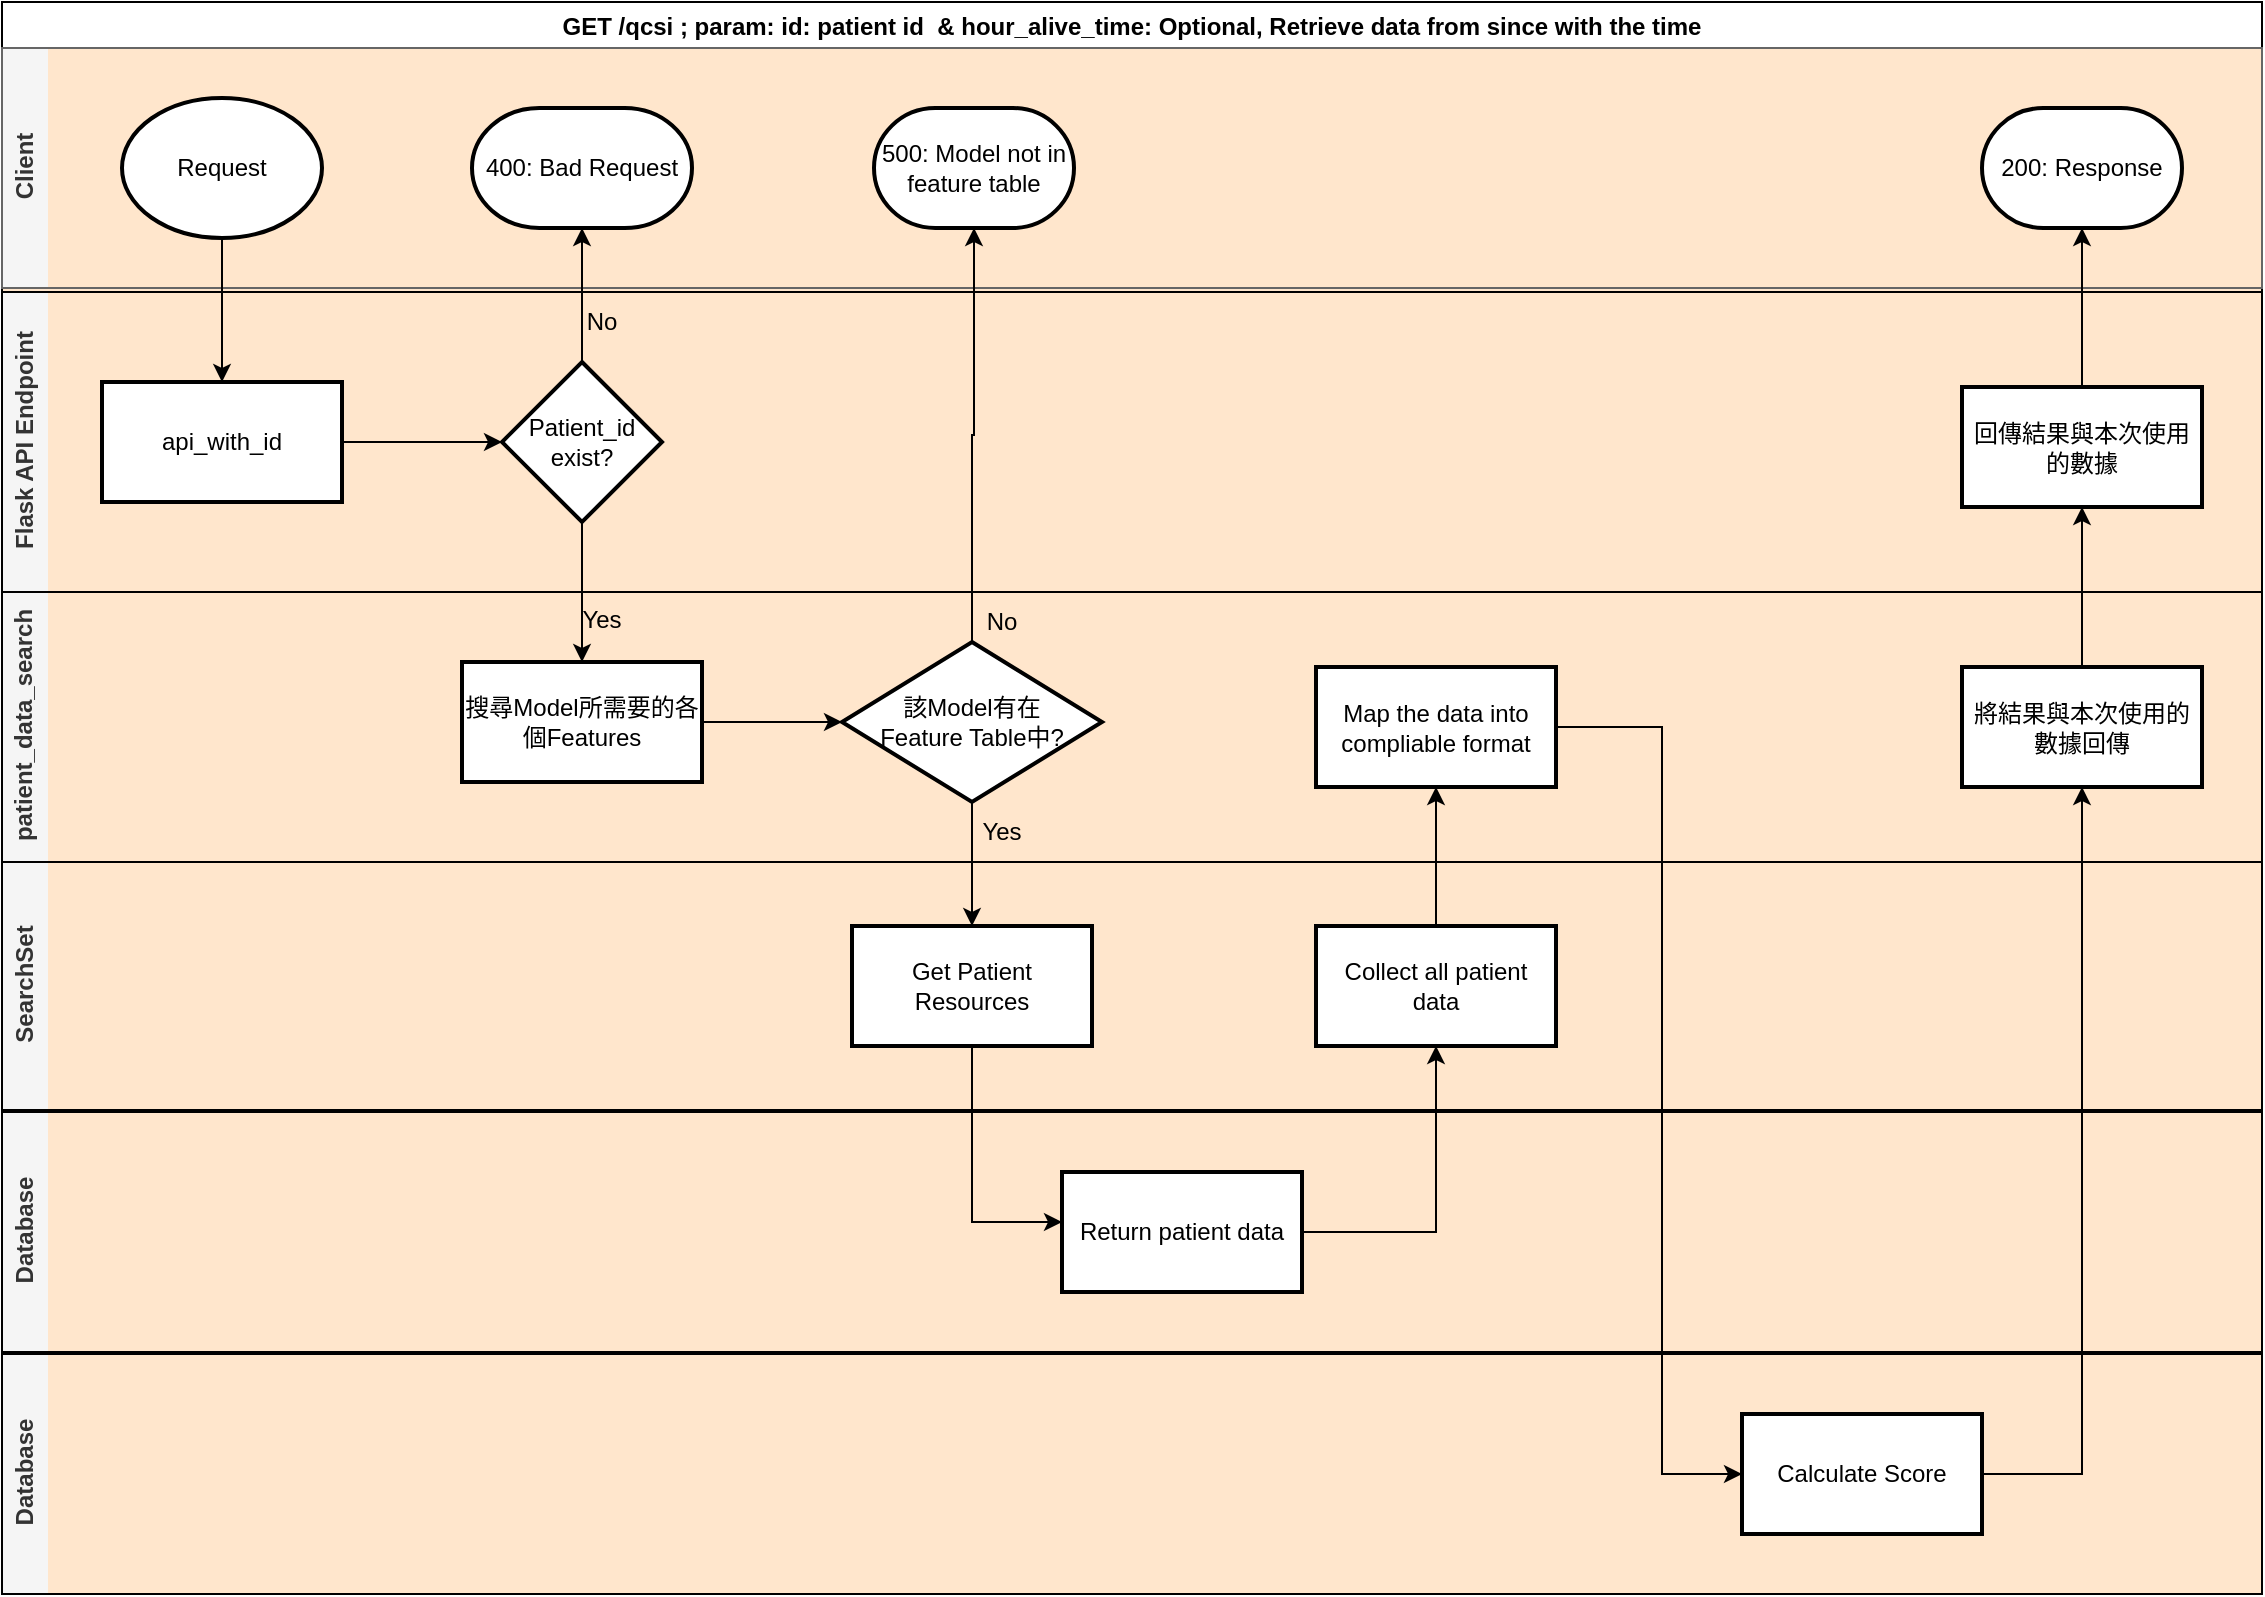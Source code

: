 <mxfile version="18.1.3" type="device"><diagram id="C5RBs43oDa-KdzZeNtuy" name="Page-1"><mxGraphModel dx="1538" dy="906" grid="1" gridSize="10" guides="1" tooltips="1" connect="1" arrows="1" fold="1" page="1" pageScale="1" pageWidth="827" pageHeight="1169" math="0" shadow="0"><root><mxCell id="WIyWlLk6GJQsqaUBKTNV-0"/><mxCell id="WIyWlLk6GJQsqaUBKTNV-1" parent="WIyWlLk6GJQsqaUBKTNV-0"/><mxCell id="Q2JHpyXK3tvcLyVBupTh-1" value="GET /qcsi ; param: id: patient id  &amp; hour_alive_time: Optional, Retrieve data from since with the time" style="swimlane;swimlaneLine=1;glass=0;shadow=0;rounded=0;sketch=0;swimlaneFillColor=#FFE6CC;" parent="WIyWlLk6GJQsqaUBKTNV-1" vertex="1"><mxGeometry x="170" y="90" width="1130" height="795" as="geometry"/></mxCell><mxCell id="Q2JHpyXK3tvcLyVBupTh-2" value="Client" style="swimlane;html=1;horizontal=0;swimlaneLine=0;fillColor=#f5f5f5;strokeColor=#666666;fontColor=#333333;" parent="Q2JHpyXK3tvcLyVBupTh-1" vertex="1"><mxGeometry y="23" width="1130" height="120" as="geometry"><mxRectangle x="260" y="330" width="30" height="50" as="alternateBounds"/></mxGeometry></mxCell><mxCell id="Q2JHpyXK3tvcLyVBupTh-7" value="Request" style="strokeWidth=2;html=1;shape=mxgraph.flowchart.start_1;whiteSpace=wrap;" parent="Q2JHpyXK3tvcLyVBupTh-2" vertex="1"><mxGeometry x="60" y="25" width="100" height="70" as="geometry"/></mxCell><mxCell id="Q2JHpyXK3tvcLyVBupTh-25" value="400: Bad Request" style="strokeWidth=2;html=1;shape=mxgraph.flowchart.terminator;whiteSpace=wrap;" parent="Q2JHpyXK3tvcLyVBupTh-2" vertex="1"><mxGeometry x="235" y="30" width="110" height="60" as="geometry"/></mxCell><mxCell id="Q2JHpyXK3tvcLyVBupTh-32" value="500: Model not in feature table" style="strokeWidth=2;html=1;shape=mxgraph.flowchart.terminator;whiteSpace=wrap;" parent="Q2JHpyXK3tvcLyVBupTh-2" vertex="1"><mxGeometry x="436" y="30" width="100" height="60" as="geometry"/></mxCell><mxCell id="ZfSD3USpCY6e5y5g9DAe-16" value="200: Response" style="strokeWidth=2;html=1;shape=mxgraph.flowchart.terminator;whiteSpace=wrap;" parent="Q2JHpyXK3tvcLyVBupTh-2" vertex="1"><mxGeometry x="990" y="30" width="100" height="60" as="geometry"/></mxCell><mxCell id="Q2JHpyXK3tvcLyVBupTh-5" value="Flask API Endpoint" style="swimlane;html=1;horizontal=0;swimlaneLine=0;fillColor=#f5f5f5;fontColor=#333333;" parent="Q2JHpyXK3tvcLyVBupTh-1" vertex="1"><mxGeometry y="145" width="1130" height="150" as="geometry"><mxRectangle x="260" y="330" width="30" height="50" as="alternateBounds"/></mxGeometry></mxCell><mxCell id="_g8Pxo4nuFvf6XIZdUo5-4" value="" style="edgeStyle=orthogonalEdgeStyle;rounded=0;orthogonalLoop=1;jettySize=auto;html=1;" edge="1" parent="Q2JHpyXK3tvcLyVBupTh-5" source="_g8Pxo4nuFvf6XIZdUo5-1" target="_g8Pxo4nuFvf6XIZdUo5-3"><mxGeometry relative="1" as="geometry"/></mxCell><mxCell id="_g8Pxo4nuFvf6XIZdUo5-1" value="api_with_id" style="whiteSpace=wrap;html=1;strokeWidth=2;" vertex="1" parent="Q2JHpyXK3tvcLyVBupTh-5"><mxGeometry x="50" y="45" width="120" height="60" as="geometry"/></mxCell><mxCell id="_g8Pxo4nuFvf6XIZdUo5-3" value="Patient_id&lt;br&gt;exist?" style="rhombus;whiteSpace=wrap;html=1;strokeWidth=2;" vertex="1" parent="Q2JHpyXK3tvcLyVBupTh-5"><mxGeometry x="250" y="35" width="80" height="80" as="geometry"/></mxCell><mxCell id="_g8Pxo4nuFvf6XIZdUo5-8" value="No" style="text;html=1;strokeColor=none;fillColor=none;align=center;verticalAlign=middle;whiteSpace=wrap;rounded=0;" vertex="1" parent="Q2JHpyXK3tvcLyVBupTh-5"><mxGeometry x="270" width="60" height="30" as="geometry"/></mxCell><mxCell id="Q2JHpyXK3tvcLyVBupTh-6" value="patient_data_search" style="swimlane;html=1;horizontal=0;swimlaneLine=0;startSize=23;fillColor=#f5f5f5;fontColor=#333333;" parent="Q2JHpyXK3tvcLyVBupTh-1" vertex="1"><mxGeometry y="295" width="1130" height="135" as="geometry"><mxRectangle x="260" y="330" width="30" height="50" as="alternateBounds"/></mxGeometry></mxCell><mxCell id="_g8Pxo4nuFvf6XIZdUo5-11" value="Yes" style="text;html=1;strokeColor=none;fillColor=none;align=center;verticalAlign=middle;whiteSpace=wrap;rounded=0;" vertex="1" parent="Q2JHpyXK3tvcLyVBupTh-6"><mxGeometry x="270" y="-1" width="60" height="30" as="geometry"/></mxCell><mxCell id="_g8Pxo4nuFvf6XIZdUo5-9" value="搜尋Model所需要的各&lt;br&gt;個Features" style="whiteSpace=wrap;html=1;strokeWidth=2;" vertex="1" parent="Q2JHpyXK3tvcLyVBupTh-6"><mxGeometry x="230" y="35" width="120" height="60" as="geometry"/></mxCell><mxCell id="_g8Pxo4nuFvf6XIZdUo5-12" value="該Model有在&lt;br&gt;Feature Table中?" style="rhombus;whiteSpace=wrap;html=1;strokeWidth=2;" vertex="1" parent="Q2JHpyXK3tvcLyVBupTh-6"><mxGeometry x="420" y="25" width="130" height="80" as="geometry"/></mxCell><mxCell id="_g8Pxo4nuFvf6XIZdUo5-13" value="" style="edgeStyle=orthogonalEdgeStyle;rounded=0;orthogonalLoop=1;jettySize=auto;html=1;" edge="1" parent="Q2JHpyXK3tvcLyVBupTh-6" source="_g8Pxo4nuFvf6XIZdUo5-9" target="_g8Pxo4nuFvf6XIZdUo5-12"><mxGeometry relative="1" as="geometry"/></mxCell><mxCell id="_g8Pxo4nuFvf6XIZdUo5-16" value="No" style="text;html=1;strokeColor=none;fillColor=none;align=center;verticalAlign=middle;whiteSpace=wrap;rounded=0;" vertex="1" parent="Q2JHpyXK3tvcLyVBupTh-6"><mxGeometry x="470" width="60" height="30" as="geometry"/></mxCell><mxCell id="_g8Pxo4nuFvf6XIZdUo5-17" value="Yes" style="text;html=1;strokeColor=none;fillColor=none;align=center;verticalAlign=middle;whiteSpace=wrap;rounded=0;" vertex="1" parent="Q2JHpyXK3tvcLyVBupTh-6"><mxGeometry x="470" y="105" width="60" height="30" as="geometry"/></mxCell><mxCell id="_g8Pxo4nuFvf6XIZdUo5-24" value="Map the data into compliable format" style="whiteSpace=wrap;html=1;strokeWidth=2;" vertex="1" parent="Q2JHpyXK3tvcLyVBupTh-6"><mxGeometry x="657" y="37.5" width="120" height="60" as="geometry"/></mxCell><mxCell id="_g8Pxo4nuFvf6XIZdUo5-30" value="將結果與本次使用的數據回傳" style="whiteSpace=wrap;html=1;strokeWidth=2;" vertex="1" parent="Q2JHpyXK3tvcLyVBupTh-6"><mxGeometry x="980" y="37.5" width="120" height="60" as="geometry"/></mxCell><mxCell id="ZfSD3USpCY6e5y5g9DAe-1" value="SearchSet" style="swimlane;html=1;horizontal=0;swimlaneLine=0;startSize=23;fillColor=#f5f5f5;fontColor=#333333;" parent="Q2JHpyXK3tvcLyVBupTh-1" vertex="1"><mxGeometry y="430" width="1130" height="124" as="geometry"><mxRectangle x="260" y="330" width="30" height="50" as="alternateBounds"/></mxGeometry></mxCell><mxCell id="_g8Pxo4nuFvf6XIZdUo5-18" value="Get Patient Resources" style="whiteSpace=wrap;html=1;strokeWidth=2;" vertex="1" parent="ZfSD3USpCY6e5y5g9DAe-1"><mxGeometry x="425" y="32" width="120" height="60" as="geometry"/></mxCell><mxCell id="_g8Pxo4nuFvf6XIZdUo5-22" value="Collect all patient data" style="whiteSpace=wrap;html=1;strokeWidth=2;" vertex="1" parent="ZfSD3USpCY6e5y5g9DAe-1"><mxGeometry x="657" y="32" width="120" height="60" as="geometry"/></mxCell><mxCell id="_g8Pxo4nuFvf6XIZdUo5-0" value="Database" style="swimlane;html=1;horizontal=0;swimlaneLine=0;startSize=23;fillColor=#f5f5f5;fontColor=#333333;swimlaneFillColor=#FFE6CC;" vertex="1" parent="Q2JHpyXK3tvcLyVBupTh-1"><mxGeometry y="555" width="1130" height="120" as="geometry"><mxRectangle x="260" y="330" width="30" height="50" as="alternateBounds"/></mxGeometry></mxCell><mxCell id="_g8Pxo4nuFvf6XIZdUo5-20" value="Return patient data" style="whiteSpace=wrap;html=1;strokeWidth=2;" vertex="1" parent="_g8Pxo4nuFvf6XIZdUo5-0"><mxGeometry x="530" y="30" width="120" height="60" as="geometry"/></mxCell><mxCell id="_g8Pxo4nuFvf6XIZdUo5-2" value="" style="edgeStyle=orthogonalEdgeStyle;rounded=0;orthogonalLoop=1;jettySize=auto;html=1;" edge="1" parent="Q2JHpyXK3tvcLyVBupTh-1" source="Q2JHpyXK3tvcLyVBupTh-7" target="_g8Pxo4nuFvf6XIZdUo5-1"><mxGeometry relative="1" as="geometry"/></mxCell><mxCell id="_g8Pxo4nuFvf6XIZdUo5-7" style="edgeStyle=orthogonalEdgeStyle;rounded=0;orthogonalLoop=1;jettySize=auto;html=1;" edge="1" parent="Q2JHpyXK3tvcLyVBupTh-1" source="_g8Pxo4nuFvf6XIZdUo5-3" target="Q2JHpyXK3tvcLyVBupTh-25"><mxGeometry relative="1" as="geometry"/></mxCell><mxCell id="_g8Pxo4nuFvf6XIZdUo5-10" value="" style="edgeStyle=orthogonalEdgeStyle;rounded=0;orthogonalLoop=1;jettySize=auto;html=1;" edge="1" parent="Q2JHpyXK3tvcLyVBupTh-1" source="_g8Pxo4nuFvf6XIZdUo5-3" target="_g8Pxo4nuFvf6XIZdUo5-9"><mxGeometry relative="1" as="geometry"/></mxCell><mxCell id="_g8Pxo4nuFvf6XIZdUo5-15" style="edgeStyle=orthogonalEdgeStyle;rounded=0;orthogonalLoop=1;jettySize=auto;html=1;" edge="1" parent="Q2JHpyXK3tvcLyVBupTh-1" source="_g8Pxo4nuFvf6XIZdUo5-12" target="Q2JHpyXK3tvcLyVBupTh-32"><mxGeometry relative="1" as="geometry"/></mxCell><mxCell id="_g8Pxo4nuFvf6XIZdUo5-19" value="" style="edgeStyle=orthogonalEdgeStyle;rounded=0;orthogonalLoop=1;jettySize=auto;html=1;" edge="1" parent="Q2JHpyXK3tvcLyVBupTh-1" source="_g8Pxo4nuFvf6XIZdUo5-12" target="_g8Pxo4nuFvf6XIZdUo5-18"><mxGeometry relative="1" as="geometry"/></mxCell><mxCell id="_g8Pxo4nuFvf6XIZdUo5-21" value="" style="edgeStyle=orthogonalEdgeStyle;rounded=0;orthogonalLoop=1;jettySize=auto;html=1;" edge="1" parent="Q2JHpyXK3tvcLyVBupTh-1" source="_g8Pxo4nuFvf6XIZdUo5-18" target="_g8Pxo4nuFvf6XIZdUo5-20"><mxGeometry relative="1" as="geometry"><Array as="points"><mxPoint x="485" y="610"/></Array></mxGeometry></mxCell><mxCell id="_g8Pxo4nuFvf6XIZdUo5-23" value="" style="edgeStyle=orthogonalEdgeStyle;rounded=0;orthogonalLoop=1;jettySize=auto;html=1;" edge="1" parent="Q2JHpyXK3tvcLyVBupTh-1" source="_g8Pxo4nuFvf6XIZdUo5-20" target="_g8Pxo4nuFvf6XIZdUo5-22"><mxGeometry relative="1" as="geometry"/></mxCell><mxCell id="_g8Pxo4nuFvf6XIZdUo5-25" value="" style="edgeStyle=orthogonalEdgeStyle;rounded=0;orthogonalLoop=1;jettySize=auto;html=1;" edge="1" parent="Q2JHpyXK3tvcLyVBupTh-1" source="_g8Pxo4nuFvf6XIZdUo5-22" target="_g8Pxo4nuFvf6XIZdUo5-24"><mxGeometry relative="1" as="geometry"/></mxCell><mxCell id="_g8Pxo4nuFvf6XIZdUo5-26" value="Database" style="swimlane;html=1;horizontal=0;swimlaneLine=0;startSize=23;fillColor=#f5f5f5;fontColor=#333333;swimlaneFillColor=#FFE6CC;" vertex="1" parent="WIyWlLk6GJQsqaUBKTNV-1"><mxGeometry x="170" y="766" width="1130" height="120" as="geometry"><mxRectangle x="260" y="330" width="30" height="50" as="alternateBounds"/></mxGeometry></mxCell><mxCell id="_g8Pxo4nuFvf6XIZdUo5-27" value="Calculate Score" style="whiteSpace=wrap;html=1;strokeWidth=2;" vertex="1" parent="_g8Pxo4nuFvf6XIZdUo5-26"><mxGeometry x="870" y="30" width="120" height="60" as="geometry"/></mxCell><mxCell id="_g8Pxo4nuFvf6XIZdUo5-28" style="edgeStyle=orthogonalEdgeStyle;rounded=0;orthogonalLoop=1;jettySize=auto;html=1;" edge="1" parent="WIyWlLk6GJQsqaUBKTNV-1" source="_g8Pxo4nuFvf6XIZdUo5-24" target="_g8Pxo4nuFvf6XIZdUo5-27"><mxGeometry relative="1" as="geometry"><Array as="points"><mxPoint x="1000" y="453"/><mxPoint x="1000" y="826"/></Array></mxGeometry></mxCell><mxCell id="_g8Pxo4nuFvf6XIZdUo5-31" value="" style="edgeStyle=orthogonalEdgeStyle;rounded=0;orthogonalLoop=1;jettySize=auto;html=1;" edge="1" parent="WIyWlLk6GJQsqaUBKTNV-1" source="_g8Pxo4nuFvf6XIZdUo5-27" target="_g8Pxo4nuFvf6XIZdUo5-30"><mxGeometry relative="1" as="geometry"><Array as="points"><mxPoint x="1210" y="826"/></Array></mxGeometry></mxCell><mxCell id="_g8Pxo4nuFvf6XIZdUo5-35" style="edgeStyle=orthogonalEdgeStyle;rounded=0;orthogonalLoop=1;jettySize=auto;html=1;entryX=0.5;entryY=1;entryDx=0;entryDy=0;entryPerimeter=0;" edge="1" parent="WIyWlLk6GJQsqaUBKTNV-1" source="_g8Pxo4nuFvf6XIZdUo5-33" target="ZfSD3USpCY6e5y5g9DAe-16"><mxGeometry relative="1" as="geometry"/></mxCell><mxCell id="_g8Pxo4nuFvf6XIZdUo5-33" value="回傳結果與本次使用的數據" style="whiteSpace=wrap;html=1;strokeWidth=2;" vertex="1" parent="WIyWlLk6GJQsqaUBKTNV-1"><mxGeometry x="1150" y="282.5" width="120" height="60" as="geometry"/></mxCell><mxCell id="_g8Pxo4nuFvf6XIZdUo5-34" value="" style="edgeStyle=orthogonalEdgeStyle;rounded=0;orthogonalLoop=1;jettySize=auto;html=1;" edge="1" parent="WIyWlLk6GJQsqaUBKTNV-1" source="_g8Pxo4nuFvf6XIZdUo5-30" target="_g8Pxo4nuFvf6XIZdUo5-33"><mxGeometry relative="1" as="geometry"/></mxCell></root></mxGraphModel></diagram></mxfile>
